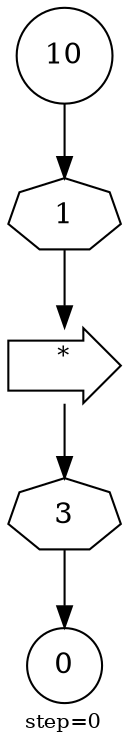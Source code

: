 digraph {
  graph  [labelloc=bottom,labeljust=left,fontsize="10",label="step=0"];
  "37" [shape=circle,peripheries="1",label=<10>,labelfontcolor=Black,color=black];
  "38" [shape=rarrow,peripheries="1",label=<<SUP>*</SUP>>,labelfontcolor=black,color=black];
  "40" [shape=circle,peripheries="1",label=<0>,labelfontcolor=black,color=black];
  "39" [label=<1>,peripheries="1",color=black,shape=septagon];
  "37" -> "39" [color=black];
  "39" -> "38" [color=black];
  "41" [label=<3>,peripheries="1",color=black,shape=septagon];
  "38" -> "41" [color=black];
  "41" -> "40" [color=black];
}